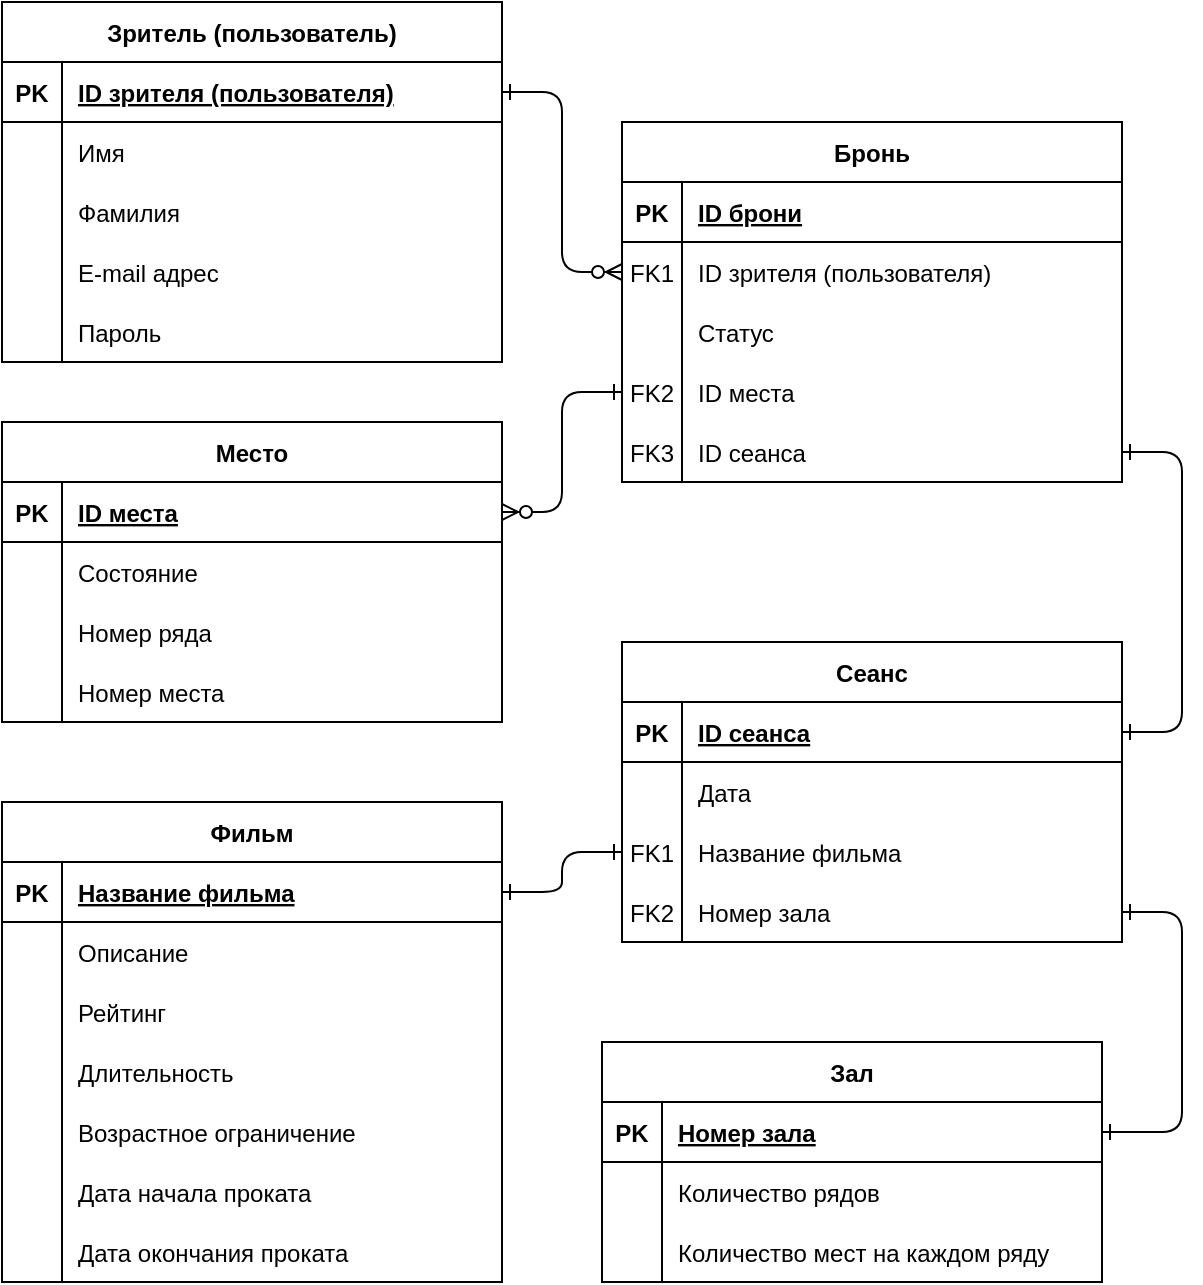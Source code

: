 <mxfile compressed="false" version="13.8.8" type="device">
  <diagram id="R2lEEEUBdFMjLlhIrx00" name="Page-1">
    <mxGraphModel dx="462" dy="803" grid="1" gridSize="10" guides="1" tooltips="1" connect="1" arrows="1" fold="1" page="1" pageScale="1" pageWidth="850" pageHeight="1100" math="0" shadow="0" extFonts="Permanent Marker^https://fonts.googleapis.com/css?family=Permanent+Marker">
      <root>
        <mxCell id="0" />
        <mxCell id="1" parent="0" />
        <mxCell id="C-vyLk0tnHw3VtMMgP7b-1" value="" style="edgeStyle=entityRelationEdgeStyle;endArrow=ERzeroToMany;startArrow=ERone;endFill=1;startFill=0;" parent="1" source="C-vyLk0tnHw3VtMMgP7b-24" target="C-vyLk0tnHw3VtMMgP7b-6" edge="1">
          <mxGeometry width="100" height="100" relative="1" as="geometry">
            <mxPoint x="340" y="720" as="sourcePoint" />
            <mxPoint x="440" y="620" as="targetPoint" />
          </mxGeometry>
        </mxCell>
        <mxCell id="C-vyLk0tnHw3VtMMgP7b-12" value="" style="edgeStyle=entityRelationEdgeStyle;endArrow=ERone;startArrow=ERone;endFill=0;startFill=0;" parent="1" source="Yhdj4WIYWF1XucsoO9qQ-97" target="C-vyLk0tnHw3VtMMgP7b-14" edge="1">
          <mxGeometry width="100" height="100" relative="1" as="geometry">
            <mxPoint x="400" y="180" as="sourcePoint" />
            <mxPoint x="460" y="205" as="targetPoint" />
          </mxGeometry>
        </mxCell>
        <mxCell id="C-vyLk0tnHw3VtMMgP7b-2" value="Бронь" style="shape=table;startSize=30;container=1;collapsible=1;childLayout=tableLayout;fixedRows=1;rowLines=0;fontStyle=1;align=center;resizeLast=1;" parent="1" vertex="1">
          <mxGeometry x="450" y="110" width="250" height="180" as="geometry" />
        </mxCell>
        <mxCell id="C-vyLk0tnHw3VtMMgP7b-3" value="" style="shape=partialRectangle;collapsible=0;dropTarget=0;pointerEvents=0;fillColor=none;points=[[0,0.5],[1,0.5]];portConstraint=eastwest;top=0;left=0;right=0;bottom=1;" parent="C-vyLk0tnHw3VtMMgP7b-2" vertex="1">
          <mxGeometry y="30" width="250" height="30" as="geometry" />
        </mxCell>
        <mxCell id="C-vyLk0tnHw3VtMMgP7b-4" value="PK" style="shape=partialRectangle;overflow=hidden;connectable=0;fillColor=none;top=0;left=0;bottom=0;right=0;fontStyle=1;" parent="C-vyLk0tnHw3VtMMgP7b-3" vertex="1">
          <mxGeometry width="30" height="30" as="geometry" />
        </mxCell>
        <mxCell id="C-vyLk0tnHw3VtMMgP7b-5" value="ID брони" style="shape=partialRectangle;overflow=hidden;connectable=0;fillColor=none;top=0;left=0;bottom=0;right=0;align=left;spacingLeft=6;fontStyle=5;" parent="C-vyLk0tnHw3VtMMgP7b-3" vertex="1">
          <mxGeometry x="30" width="220" height="30" as="geometry" />
        </mxCell>
        <mxCell id="C-vyLk0tnHw3VtMMgP7b-6" value="" style="shape=partialRectangle;collapsible=0;dropTarget=0;pointerEvents=0;fillColor=none;points=[[0,0.5],[1,0.5]];portConstraint=eastwest;top=0;left=0;right=0;bottom=0;" parent="C-vyLk0tnHw3VtMMgP7b-2" vertex="1">
          <mxGeometry y="60" width="250" height="30" as="geometry" />
        </mxCell>
        <mxCell id="C-vyLk0tnHw3VtMMgP7b-7" value="FK1" style="shape=partialRectangle;overflow=hidden;connectable=0;fillColor=none;top=0;left=0;bottom=0;right=0;" parent="C-vyLk0tnHw3VtMMgP7b-6" vertex="1">
          <mxGeometry width="30" height="30" as="geometry" />
        </mxCell>
        <mxCell id="C-vyLk0tnHw3VtMMgP7b-8" value="ID зрителя (пользователя)" style="shape=partialRectangle;overflow=hidden;connectable=0;fillColor=none;top=0;left=0;bottom=0;right=0;align=left;spacingLeft=6;fontStyle=0" parent="C-vyLk0tnHw3VtMMgP7b-6" vertex="1">
          <mxGeometry x="30" width="220" height="30" as="geometry" />
        </mxCell>
        <mxCell id="Yhdj4WIYWF1XucsoO9qQ-91" value="" style="shape=partialRectangle;collapsible=0;dropTarget=0;pointerEvents=0;fillColor=none;points=[[0,0.5],[1,0.5]];portConstraint=eastwest;top=0;left=0;right=0;bottom=0;" vertex="1" parent="C-vyLk0tnHw3VtMMgP7b-2">
          <mxGeometry y="90" width="250" height="30" as="geometry" />
        </mxCell>
        <mxCell id="Yhdj4WIYWF1XucsoO9qQ-92" value="" style="shape=partialRectangle;overflow=hidden;connectable=0;fillColor=none;top=0;left=0;bottom=0;right=0;" vertex="1" parent="Yhdj4WIYWF1XucsoO9qQ-91">
          <mxGeometry width="30" height="30" as="geometry" />
        </mxCell>
        <mxCell id="Yhdj4WIYWF1XucsoO9qQ-93" value="Статус" style="shape=partialRectangle;overflow=hidden;connectable=0;fillColor=none;top=0;left=0;bottom=0;right=0;align=left;spacingLeft=6;" vertex="1" parent="Yhdj4WIYWF1XucsoO9qQ-91">
          <mxGeometry x="30" width="220" height="30" as="geometry" />
        </mxCell>
        <mxCell id="Yhdj4WIYWF1XucsoO9qQ-94" value="" style="shape=partialRectangle;collapsible=0;dropTarget=0;pointerEvents=0;fillColor=none;points=[[0,0.5],[1,0.5]];portConstraint=eastwest;top=0;left=0;right=0;bottom=0;" vertex="1" parent="C-vyLk0tnHw3VtMMgP7b-2">
          <mxGeometry y="120" width="250" height="30" as="geometry" />
        </mxCell>
        <mxCell id="Yhdj4WIYWF1XucsoO9qQ-95" value="FK2" style="shape=partialRectangle;overflow=hidden;connectable=0;fillColor=none;top=0;left=0;bottom=0;right=0;" vertex="1" parent="Yhdj4WIYWF1XucsoO9qQ-94">
          <mxGeometry width="30" height="30" as="geometry" />
        </mxCell>
        <mxCell id="Yhdj4WIYWF1XucsoO9qQ-96" value="ID места" style="shape=partialRectangle;overflow=hidden;connectable=0;fillColor=none;top=0;left=0;bottom=0;right=0;align=left;spacingLeft=6;fontStyle=0" vertex="1" parent="Yhdj4WIYWF1XucsoO9qQ-94">
          <mxGeometry x="30" width="220" height="30" as="geometry" />
        </mxCell>
        <mxCell id="Yhdj4WIYWF1XucsoO9qQ-97" value="" style="shape=partialRectangle;collapsible=0;dropTarget=0;pointerEvents=0;fillColor=none;points=[[0,0.5],[1,0.5]];portConstraint=eastwest;top=0;left=0;right=0;bottom=0;" vertex="1" parent="C-vyLk0tnHw3VtMMgP7b-2">
          <mxGeometry y="150" width="250" height="30" as="geometry" />
        </mxCell>
        <mxCell id="Yhdj4WIYWF1XucsoO9qQ-98" value="FK3" style="shape=partialRectangle;overflow=hidden;connectable=0;fillColor=none;top=0;left=0;bottom=0;right=0;" vertex="1" parent="Yhdj4WIYWF1XucsoO9qQ-97">
          <mxGeometry width="30" height="30" as="geometry" />
        </mxCell>
        <mxCell id="Yhdj4WIYWF1XucsoO9qQ-99" value="ID сеанса" style="shape=partialRectangle;overflow=hidden;connectable=0;fillColor=none;top=0;left=0;bottom=0;right=0;align=left;spacingLeft=6;fontStyle=0" vertex="1" parent="Yhdj4WIYWF1XucsoO9qQ-97">
          <mxGeometry x="30" width="220" height="30" as="geometry" />
        </mxCell>
        <mxCell id="C-vyLk0tnHw3VtMMgP7b-13" value="Сеанс" style="shape=table;startSize=30;container=1;collapsible=1;childLayout=tableLayout;fixedRows=1;rowLines=0;fontStyle=1;align=center;resizeLast=1;" parent="1" vertex="1">
          <mxGeometry x="450" y="370" width="250" height="150" as="geometry">
            <mxRectangle x="450" y="470" width="70" height="30" as="alternateBounds" />
          </mxGeometry>
        </mxCell>
        <mxCell id="C-vyLk0tnHw3VtMMgP7b-14" value="" style="shape=partialRectangle;collapsible=0;dropTarget=0;pointerEvents=0;fillColor=none;points=[[0,0.5],[1,0.5]];portConstraint=eastwest;top=0;left=0;right=0;bottom=1;" parent="C-vyLk0tnHw3VtMMgP7b-13" vertex="1">
          <mxGeometry y="30" width="250" height="30" as="geometry" />
        </mxCell>
        <mxCell id="C-vyLk0tnHw3VtMMgP7b-15" value="PK" style="shape=partialRectangle;overflow=hidden;connectable=0;fillColor=none;top=0;left=0;bottom=0;right=0;fontStyle=1;" parent="C-vyLk0tnHw3VtMMgP7b-14" vertex="1">
          <mxGeometry width="30" height="30" as="geometry" />
        </mxCell>
        <mxCell id="C-vyLk0tnHw3VtMMgP7b-16" value="ID сеанса" style="shape=partialRectangle;overflow=hidden;connectable=0;fillColor=none;top=0;left=0;bottom=0;right=0;align=left;spacingLeft=6;fontStyle=5;" parent="C-vyLk0tnHw3VtMMgP7b-14" vertex="1">
          <mxGeometry x="30" width="220" height="30" as="geometry" />
        </mxCell>
        <mxCell id="C-vyLk0tnHw3VtMMgP7b-17" value="" style="shape=partialRectangle;collapsible=0;dropTarget=0;pointerEvents=0;fillColor=none;points=[[0,0.5],[1,0.5]];portConstraint=eastwest;top=0;left=0;right=0;bottom=0;" parent="C-vyLk0tnHw3VtMMgP7b-13" vertex="1">
          <mxGeometry y="60" width="250" height="30" as="geometry" />
        </mxCell>
        <mxCell id="C-vyLk0tnHw3VtMMgP7b-18" value="" style="shape=partialRectangle;overflow=hidden;connectable=0;fillColor=none;top=0;left=0;bottom=0;right=0;" parent="C-vyLk0tnHw3VtMMgP7b-17" vertex="1">
          <mxGeometry width="30" height="30" as="geometry" />
        </mxCell>
        <mxCell id="C-vyLk0tnHw3VtMMgP7b-19" value="Дата" style="shape=partialRectangle;overflow=hidden;connectable=0;fillColor=none;top=0;left=0;bottom=0;right=0;align=left;spacingLeft=6;" parent="C-vyLk0tnHw3VtMMgP7b-17" vertex="1">
          <mxGeometry x="30" width="220" height="30" as="geometry" />
        </mxCell>
        <mxCell id="Yhdj4WIYWF1XucsoO9qQ-45" value="" style="shape=partialRectangle;collapsible=0;dropTarget=0;pointerEvents=0;fillColor=none;points=[[0,0.5],[1,0.5]];portConstraint=eastwest;top=0;left=0;right=0;bottom=0;" vertex="1" parent="C-vyLk0tnHw3VtMMgP7b-13">
          <mxGeometry y="90" width="250" height="30" as="geometry" />
        </mxCell>
        <mxCell id="Yhdj4WIYWF1XucsoO9qQ-46" value="FK1" style="shape=partialRectangle;overflow=hidden;connectable=0;fillColor=none;top=0;left=0;bottom=0;right=0;" vertex="1" parent="Yhdj4WIYWF1XucsoO9qQ-45">
          <mxGeometry width="30" height="30" as="geometry" />
        </mxCell>
        <mxCell id="Yhdj4WIYWF1XucsoO9qQ-47" value="Название фильма" style="shape=partialRectangle;overflow=hidden;connectable=0;fillColor=none;top=0;left=0;bottom=0;right=0;align=left;spacingLeft=6;" vertex="1" parent="Yhdj4WIYWF1XucsoO9qQ-45">
          <mxGeometry x="30" width="220" height="30" as="geometry" />
        </mxCell>
        <mxCell id="Yhdj4WIYWF1XucsoO9qQ-48" value="" style="shape=partialRectangle;collapsible=0;dropTarget=0;pointerEvents=0;fillColor=none;points=[[0,0.5],[1,0.5]];portConstraint=eastwest;top=0;left=0;right=0;bottom=0;" vertex="1" parent="C-vyLk0tnHw3VtMMgP7b-13">
          <mxGeometry y="120" width="250" height="30" as="geometry" />
        </mxCell>
        <mxCell id="Yhdj4WIYWF1XucsoO9qQ-49" value="FK2" style="shape=partialRectangle;overflow=hidden;connectable=0;fillColor=none;top=0;left=0;bottom=0;right=0;" vertex="1" parent="Yhdj4WIYWF1XucsoO9qQ-48">
          <mxGeometry width="30" height="30" as="geometry" />
        </mxCell>
        <mxCell id="Yhdj4WIYWF1XucsoO9qQ-50" value="Номер зала" style="shape=partialRectangle;overflow=hidden;connectable=0;fillColor=none;top=0;left=0;bottom=0;right=0;align=left;spacingLeft=6;" vertex="1" parent="Yhdj4WIYWF1XucsoO9qQ-48">
          <mxGeometry x="30" width="220" height="30" as="geometry" />
        </mxCell>
        <mxCell id="C-vyLk0tnHw3VtMMgP7b-23" value="Зритель (пользователь)" style="shape=table;startSize=30;container=1;collapsible=1;childLayout=tableLayout;fixedRows=1;rowLines=0;fontStyle=1;align=center;resizeLast=1;" parent="1" vertex="1">
          <mxGeometry x="140" y="50" width="250" height="180" as="geometry" />
        </mxCell>
        <mxCell id="C-vyLk0tnHw3VtMMgP7b-24" value="" style="shape=partialRectangle;collapsible=0;dropTarget=0;pointerEvents=0;fillColor=none;points=[[0,0.5],[1,0.5]];portConstraint=eastwest;top=0;left=0;right=0;bottom=1;" parent="C-vyLk0tnHw3VtMMgP7b-23" vertex="1">
          <mxGeometry y="30" width="250" height="30" as="geometry" />
        </mxCell>
        <mxCell id="C-vyLk0tnHw3VtMMgP7b-25" value="PK" style="shape=partialRectangle;overflow=hidden;connectable=0;fillColor=none;top=0;left=0;bottom=0;right=0;fontStyle=1;" parent="C-vyLk0tnHw3VtMMgP7b-24" vertex="1">
          <mxGeometry width="30" height="30" as="geometry" />
        </mxCell>
        <mxCell id="C-vyLk0tnHw3VtMMgP7b-26" value="ID зрителя (пользователя)" style="shape=partialRectangle;overflow=hidden;connectable=0;fillColor=none;top=0;left=0;bottom=0;right=0;align=left;spacingLeft=6;fontStyle=5;" parent="C-vyLk0tnHw3VtMMgP7b-24" vertex="1">
          <mxGeometry x="30" width="220" height="30" as="geometry" />
        </mxCell>
        <mxCell id="C-vyLk0tnHw3VtMMgP7b-27" value="" style="shape=partialRectangle;collapsible=0;dropTarget=0;pointerEvents=0;fillColor=none;points=[[0,0.5],[1,0.5]];portConstraint=eastwest;top=0;left=0;right=0;bottom=0;" parent="C-vyLk0tnHw3VtMMgP7b-23" vertex="1">
          <mxGeometry y="60" width="250" height="30" as="geometry" />
        </mxCell>
        <mxCell id="C-vyLk0tnHw3VtMMgP7b-28" value="" style="shape=partialRectangle;overflow=hidden;connectable=0;fillColor=none;top=0;left=0;bottom=0;right=0;" parent="C-vyLk0tnHw3VtMMgP7b-27" vertex="1">
          <mxGeometry width="30" height="30" as="geometry" />
        </mxCell>
        <mxCell id="C-vyLk0tnHw3VtMMgP7b-29" value="Имя" style="shape=partialRectangle;overflow=hidden;connectable=0;fillColor=none;top=0;left=0;bottom=0;right=0;align=left;spacingLeft=6;" parent="C-vyLk0tnHw3VtMMgP7b-27" vertex="1">
          <mxGeometry x="30" width="220" height="30" as="geometry" />
        </mxCell>
        <mxCell id="Yhdj4WIYWF1XucsoO9qQ-79" value="" style="shape=partialRectangle;collapsible=0;dropTarget=0;pointerEvents=0;fillColor=none;points=[[0,0.5],[1,0.5]];portConstraint=eastwest;top=0;left=0;right=0;bottom=0;" vertex="1" parent="C-vyLk0tnHw3VtMMgP7b-23">
          <mxGeometry y="90" width="250" height="30" as="geometry" />
        </mxCell>
        <mxCell id="Yhdj4WIYWF1XucsoO9qQ-80" value="" style="shape=partialRectangle;overflow=hidden;connectable=0;fillColor=none;top=0;left=0;bottom=0;right=0;" vertex="1" parent="Yhdj4WIYWF1XucsoO9qQ-79">
          <mxGeometry width="30" height="30" as="geometry" />
        </mxCell>
        <mxCell id="Yhdj4WIYWF1XucsoO9qQ-81" value="Фамилия" style="shape=partialRectangle;overflow=hidden;connectable=0;fillColor=none;top=0;left=0;bottom=0;right=0;align=left;spacingLeft=6;" vertex="1" parent="Yhdj4WIYWF1XucsoO9qQ-79">
          <mxGeometry x="30" width="220" height="30" as="geometry" />
        </mxCell>
        <mxCell id="Yhdj4WIYWF1XucsoO9qQ-82" value="" style="shape=partialRectangle;collapsible=0;dropTarget=0;pointerEvents=0;fillColor=none;points=[[0,0.5],[1,0.5]];portConstraint=eastwest;top=0;left=0;right=0;bottom=0;" vertex="1" parent="C-vyLk0tnHw3VtMMgP7b-23">
          <mxGeometry y="120" width="250" height="30" as="geometry" />
        </mxCell>
        <mxCell id="Yhdj4WIYWF1XucsoO9qQ-83" value="" style="shape=partialRectangle;overflow=hidden;connectable=0;fillColor=none;top=0;left=0;bottom=0;right=0;" vertex="1" parent="Yhdj4WIYWF1XucsoO9qQ-82">
          <mxGeometry width="30" height="30" as="geometry" />
        </mxCell>
        <mxCell id="Yhdj4WIYWF1XucsoO9qQ-84" value="E-mail адрес" style="shape=partialRectangle;overflow=hidden;connectable=0;fillColor=none;top=0;left=0;bottom=0;right=0;align=left;spacingLeft=6;" vertex="1" parent="Yhdj4WIYWF1XucsoO9qQ-82">
          <mxGeometry x="30" width="220" height="30" as="geometry" />
        </mxCell>
        <mxCell id="Yhdj4WIYWF1XucsoO9qQ-85" value="" style="shape=partialRectangle;collapsible=0;dropTarget=0;pointerEvents=0;fillColor=none;points=[[0,0.5],[1,0.5]];portConstraint=eastwest;top=0;left=0;right=0;bottom=0;" vertex="1" parent="C-vyLk0tnHw3VtMMgP7b-23">
          <mxGeometry y="150" width="250" height="30" as="geometry" />
        </mxCell>
        <mxCell id="Yhdj4WIYWF1XucsoO9qQ-86" value="" style="shape=partialRectangle;overflow=hidden;connectable=0;fillColor=none;top=0;left=0;bottom=0;right=0;" vertex="1" parent="Yhdj4WIYWF1XucsoO9qQ-85">
          <mxGeometry width="30" height="30" as="geometry" />
        </mxCell>
        <mxCell id="Yhdj4WIYWF1XucsoO9qQ-87" value="Пароль" style="shape=partialRectangle;overflow=hidden;connectable=0;fillColor=none;top=0;left=0;bottom=0;right=0;align=left;spacingLeft=6;" vertex="1" parent="Yhdj4WIYWF1XucsoO9qQ-85">
          <mxGeometry x="30" width="220" height="30" as="geometry" />
        </mxCell>
        <mxCell id="Yhdj4WIYWF1XucsoO9qQ-9" value="Фильм" style="shape=table;startSize=30;container=1;collapsible=1;childLayout=tableLayout;fixedRows=1;rowLines=0;fontStyle=1;align=center;resizeLast=1;" vertex="1" parent="1">
          <mxGeometry x="140" y="450" width="250" height="240" as="geometry" />
        </mxCell>
        <mxCell id="Yhdj4WIYWF1XucsoO9qQ-10" value="" style="shape=partialRectangle;collapsible=0;dropTarget=0;pointerEvents=0;fillColor=none;points=[[0,0.5],[1,0.5]];portConstraint=eastwest;top=0;left=0;right=0;bottom=1;" vertex="1" parent="Yhdj4WIYWF1XucsoO9qQ-9">
          <mxGeometry y="30" width="250" height="30" as="geometry" />
        </mxCell>
        <mxCell id="Yhdj4WIYWF1XucsoO9qQ-11" value="PK" style="shape=partialRectangle;overflow=hidden;connectable=0;fillColor=none;top=0;left=0;bottom=0;right=0;fontStyle=1;" vertex="1" parent="Yhdj4WIYWF1XucsoO9qQ-10">
          <mxGeometry width="30" height="30" as="geometry" />
        </mxCell>
        <mxCell id="Yhdj4WIYWF1XucsoO9qQ-12" value="Название фильма" style="shape=partialRectangle;overflow=hidden;connectable=0;fillColor=none;top=0;left=0;bottom=0;right=0;align=left;spacingLeft=6;fontStyle=5;" vertex="1" parent="Yhdj4WIYWF1XucsoO9qQ-10">
          <mxGeometry x="30" width="220" height="30" as="geometry" />
        </mxCell>
        <mxCell id="Yhdj4WIYWF1XucsoO9qQ-13" value="" style="shape=partialRectangle;collapsible=0;dropTarget=0;pointerEvents=0;fillColor=none;points=[[0,0.5],[1,0.5]];portConstraint=eastwest;top=0;left=0;right=0;bottom=0;" vertex="1" parent="Yhdj4WIYWF1XucsoO9qQ-9">
          <mxGeometry y="60" width="250" height="30" as="geometry" />
        </mxCell>
        <mxCell id="Yhdj4WIYWF1XucsoO9qQ-14" value="" style="shape=partialRectangle;overflow=hidden;connectable=0;fillColor=none;top=0;left=0;bottom=0;right=0;" vertex="1" parent="Yhdj4WIYWF1XucsoO9qQ-13">
          <mxGeometry width="30" height="30" as="geometry" />
        </mxCell>
        <mxCell id="Yhdj4WIYWF1XucsoO9qQ-15" value="Описание" style="shape=partialRectangle;overflow=hidden;connectable=0;fillColor=none;top=0;left=0;bottom=0;right=0;align=left;spacingLeft=6;" vertex="1" parent="Yhdj4WIYWF1XucsoO9qQ-13">
          <mxGeometry x="30" width="220" height="30" as="geometry" />
        </mxCell>
        <mxCell id="Yhdj4WIYWF1XucsoO9qQ-16" value="" style="shape=partialRectangle;collapsible=0;dropTarget=0;pointerEvents=0;fillColor=none;points=[[0,0.5],[1,0.5]];portConstraint=eastwest;top=0;left=0;right=0;bottom=0;" vertex="1" parent="Yhdj4WIYWF1XucsoO9qQ-9">
          <mxGeometry y="90" width="250" height="30" as="geometry" />
        </mxCell>
        <mxCell id="Yhdj4WIYWF1XucsoO9qQ-17" value="" style="shape=partialRectangle;overflow=hidden;connectable=0;fillColor=none;top=0;left=0;bottom=0;right=0;" vertex="1" parent="Yhdj4WIYWF1XucsoO9qQ-16">
          <mxGeometry width="30" height="30" as="geometry" />
        </mxCell>
        <mxCell id="Yhdj4WIYWF1XucsoO9qQ-18" value="Рейтинг" style="shape=partialRectangle;overflow=hidden;connectable=0;fillColor=none;top=0;left=0;bottom=0;right=0;align=left;spacingLeft=6;" vertex="1" parent="Yhdj4WIYWF1XucsoO9qQ-16">
          <mxGeometry x="30" width="220" height="30" as="geometry" />
        </mxCell>
        <mxCell id="Yhdj4WIYWF1XucsoO9qQ-73" value="" style="shape=partialRectangle;collapsible=0;dropTarget=0;pointerEvents=0;fillColor=none;points=[[0,0.5],[1,0.5]];portConstraint=eastwest;top=0;left=0;right=0;bottom=0;" vertex="1" parent="Yhdj4WIYWF1XucsoO9qQ-9">
          <mxGeometry y="120" width="250" height="30" as="geometry" />
        </mxCell>
        <mxCell id="Yhdj4WIYWF1XucsoO9qQ-74" value="" style="shape=partialRectangle;overflow=hidden;connectable=0;fillColor=none;top=0;left=0;bottom=0;right=0;" vertex="1" parent="Yhdj4WIYWF1XucsoO9qQ-73">
          <mxGeometry width="30" height="30" as="geometry" />
        </mxCell>
        <mxCell id="Yhdj4WIYWF1XucsoO9qQ-75" value="Длительность" style="shape=partialRectangle;overflow=hidden;connectable=0;fillColor=none;top=0;left=0;bottom=0;right=0;align=left;spacingLeft=6;" vertex="1" parent="Yhdj4WIYWF1XucsoO9qQ-73">
          <mxGeometry x="30" width="220" height="30" as="geometry" />
        </mxCell>
        <mxCell id="Yhdj4WIYWF1XucsoO9qQ-51" value="" style="shape=partialRectangle;collapsible=0;dropTarget=0;pointerEvents=0;fillColor=none;points=[[0,0.5],[1,0.5]];portConstraint=eastwest;top=0;left=0;right=0;bottom=0;" vertex="1" parent="Yhdj4WIYWF1XucsoO9qQ-9">
          <mxGeometry y="150" width="250" height="30" as="geometry" />
        </mxCell>
        <mxCell id="Yhdj4WIYWF1XucsoO9qQ-52" value="" style="shape=partialRectangle;overflow=hidden;connectable=0;fillColor=none;top=0;left=0;bottom=0;right=0;" vertex="1" parent="Yhdj4WIYWF1XucsoO9qQ-51">
          <mxGeometry width="30" height="30" as="geometry" />
        </mxCell>
        <mxCell id="Yhdj4WIYWF1XucsoO9qQ-53" value="Возрастное ограничение" style="shape=partialRectangle;overflow=hidden;connectable=0;fillColor=none;top=0;left=0;bottom=0;right=0;align=left;spacingLeft=6;" vertex="1" parent="Yhdj4WIYWF1XucsoO9qQ-51">
          <mxGeometry x="30" width="220" height="30" as="geometry" />
        </mxCell>
        <mxCell id="Yhdj4WIYWF1XucsoO9qQ-67" value="" style="shape=partialRectangle;collapsible=0;dropTarget=0;pointerEvents=0;fillColor=none;points=[[0,0.5],[1,0.5]];portConstraint=eastwest;top=0;left=0;right=0;bottom=0;" vertex="1" parent="Yhdj4WIYWF1XucsoO9qQ-9">
          <mxGeometry y="180" width="250" height="30" as="geometry" />
        </mxCell>
        <mxCell id="Yhdj4WIYWF1XucsoO9qQ-68" value="" style="shape=partialRectangle;overflow=hidden;connectable=0;fillColor=none;top=0;left=0;bottom=0;right=0;" vertex="1" parent="Yhdj4WIYWF1XucsoO9qQ-67">
          <mxGeometry width="30" height="30" as="geometry" />
        </mxCell>
        <mxCell id="Yhdj4WIYWF1XucsoO9qQ-69" value="Дата начала проката" style="shape=partialRectangle;overflow=hidden;connectable=0;fillColor=none;top=0;left=0;bottom=0;right=0;align=left;spacingLeft=6;" vertex="1" parent="Yhdj4WIYWF1XucsoO9qQ-67">
          <mxGeometry x="30" width="220" height="30" as="geometry" />
        </mxCell>
        <mxCell id="Yhdj4WIYWF1XucsoO9qQ-70" value="" style="shape=partialRectangle;collapsible=0;dropTarget=0;pointerEvents=0;fillColor=none;points=[[0,0.5],[1,0.5]];portConstraint=eastwest;top=0;left=0;right=0;bottom=0;" vertex="1" parent="Yhdj4WIYWF1XucsoO9qQ-9">
          <mxGeometry y="210" width="250" height="30" as="geometry" />
        </mxCell>
        <mxCell id="Yhdj4WIYWF1XucsoO9qQ-71" value="" style="shape=partialRectangle;overflow=hidden;connectable=0;fillColor=none;top=0;left=0;bottom=0;right=0;" vertex="1" parent="Yhdj4WIYWF1XucsoO9qQ-70">
          <mxGeometry width="30" height="30" as="geometry" />
        </mxCell>
        <mxCell id="Yhdj4WIYWF1XucsoO9qQ-72" value="Дата окончания проката" style="shape=partialRectangle;overflow=hidden;connectable=0;fillColor=none;top=0;left=0;bottom=0;right=0;align=left;spacingLeft=6;" vertex="1" parent="Yhdj4WIYWF1XucsoO9qQ-70">
          <mxGeometry x="30" width="220" height="30" as="geometry" />
        </mxCell>
        <mxCell id="Yhdj4WIYWF1XucsoO9qQ-23" value="Зал" style="shape=table;startSize=30;container=1;collapsible=1;childLayout=tableLayout;fixedRows=1;rowLines=0;fontStyle=1;align=center;resizeLast=1;" vertex="1" parent="1">
          <mxGeometry x="440" y="570" width="250" height="120" as="geometry" />
        </mxCell>
        <mxCell id="Yhdj4WIYWF1XucsoO9qQ-24" value="" style="shape=partialRectangle;collapsible=0;dropTarget=0;pointerEvents=0;fillColor=none;points=[[0,0.5],[1,0.5]];portConstraint=eastwest;top=0;left=0;right=0;bottom=1;" vertex="1" parent="Yhdj4WIYWF1XucsoO9qQ-23">
          <mxGeometry y="30" width="250" height="30" as="geometry" />
        </mxCell>
        <mxCell id="Yhdj4WIYWF1XucsoO9qQ-25" value="PK" style="shape=partialRectangle;overflow=hidden;connectable=0;fillColor=none;top=0;left=0;bottom=0;right=0;fontStyle=1;" vertex="1" parent="Yhdj4WIYWF1XucsoO9qQ-24">
          <mxGeometry width="30" height="30" as="geometry" />
        </mxCell>
        <mxCell id="Yhdj4WIYWF1XucsoO9qQ-26" value="Номер зала" style="shape=partialRectangle;overflow=hidden;connectable=0;fillColor=none;top=0;left=0;bottom=0;right=0;align=left;spacingLeft=6;fontStyle=5;" vertex="1" parent="Yhdj4WIYWF1XucsoO9qQ-24">
          <mxGeometry x="30" width="220" height="30" as="geometry" />
        </mxCell>
        <mxCell id="Yhdj4WIYWF1XucsoO9qQ-27" value="" style="shape=partialRectangle;collapsible=0;dropTarget=0;pointerEvents=0;fillColor=none;points=[[0,0.5],[1,0.5]];portConstraint=eastwest;top=0;left=0;right=0;bottom=0;" vertex="1" parent="Yhdj4WIYWF1XucsoO9qQ-23">
          <mxGeometry y="60" width="250" height="30" as="geometry" />
        </mxCell>
        <mxCell id="Yhdj4WIYWF1XucsoO9qQ-28" value="" style="shape=partialRectangle;overflow=hidden;connectable=0;fillColor=none;top=0;left=0;bottom=0;right=0;" vertex="1" parent="Yhdj4WIYWF1XucsoO9qQ-27">
          <mxGeometry width="30" height="30" as="geometry" />
        </mxCell>
        <mxCell id="Yhdj4WIYWF1XucsoO9qQ-29" value="Количество рядов" style="shape=partialRectangle;overflow=hidden;connectable=0;fillColor=none;top=0;left=0;bottom=0;right=0;align=left;spacingLeft=6;" vertex="1" parent="Yhdj4WIYWF1XucsoO9qQ-27">
          <mxGeometry x="30" width="220" height="30" as="geometry" />
        </mxCell>
        <mxCell id="Yhdj4WIYWF1XucsoO9qQ-30" value="" style="shape=partialRectangle;collapsible=0;dropTarget=0;pointerEvents=0;fillColor=none;points=[[0,0.5],[1,0.5]];portConstraint=eastwest;top=0;left=0;right=0;bottom=0;" vertex="1" parent="Yhdj4WIYWF1XucsoO9qQ-23">
          <mxGeometry y="90" width="250" height="30" as="geometry" />
        </mxCell>
        <mxCell id="Yhdj4WIYWF1XucsoO9qQ-31" value="" style="shape=partialRectangle;overflow=hidden;connectable=0;fillColor=none;top=0;left=0;bottom=0;right=0;" vertex="1" parent="Yhdj4WIYWF1XucsoO9qQ-30">
          <mxGeometry width="30" height="30" as="geometry" />
        </mxCell>
        <mxCell id="Yhdj4WIYWF1XucsoO9qQ-32" value="Количество мест на каждом ряду" style="shape=partialRectangle;overflow=hidden;connectable=0;fillColor=none;top=0;left=0;bottom=0;right=0;align=left;spacingLeft=6;" vertex="1" parent="Yhdj4WIYWF1XucsoO9qQ-30">
          <mxGeometry x="30" width="220" height="30" as="geometry" />
        </mxCell>
        <mxCell id="Yhdj4WIYWF1XucsoO9qQ-33" value="Место" style="shape=table;startSize=30;container=1;collapsible=1;childLayout=tableLayout;fixedRows=1;rowLines=0;fontStyle=1;align=center;resizeLast=1;" vertex="1" parent="1">
          <mxGeometry x="140" y="260" width="250" height="150" as="geometry" />
        </mxCell>
        <mxCell id="Yhdj4WIYWF1XucsoO9qQ-34" value="" style="shape=partialRectangle;collapsible=0;dropTarget=0;pointerEvents=0;fillColor=none;points=[[0,0.5],[1,0.5]];portConstraint=eastwest;top=0;left=0;right=0;bottom=1;" vertex="1" parent="Yhdj4WIYWF1XucsoO9qQ-33">
          <mxGeometry y="30" width="250" height="30" as="geometry" />
        </mxCell>
        <mxCell id="Yhdj4WIYWF1XucsoO9qQ-35" value="PK" style="shape=partialRectangle;overflow=hidden;connectable=0;fillColor=none;top=0;left=0;bottom=0;right=0;fontStyle=1;" vertex="1" parent="Yhdj4WIYWF1XucsoO9qQ-34">
          <mxGeometry width="30" height="30" as="geometry" />
        </mxCell>
        <mxCell id="Yhdj4WIYWF1XucsoO9qQ-36" value="ID места" style="shape=partialRectangle;overflow=hidden;connectable=0;fillColor=none;top=0;left=0;bottom=0;right=0;align=left;spacingLeft=6;fontStyle=5;" vertex="1" parent="Yhdj4WIYWF1XucsoO9qQ-34">
          <mxGeometry x="30" width="220" height="30" as="geometry" />
        </mxCell>
        <mxCell id="Yhdj4WIYWF1XucsoO9qQ-37" value="" style="shape=partialRectangle;collapsible=0;dropTarget=0;pointerEvents=0;fillColor=none;points=[[0,0.5],[1,0.5]];portConstraint=eastwest;top=0;left=0;right=0;bottom=0;" vertex="1" parent="Yhdj4WIYWF1XucsoO9qQ-33">
          <mxGeometry y="60" width="250" height="30" as="geometry" />
        </mxCell>
        <mxCell id="Yhdj4WIYWF1XucsoO9qQ-38" value="" style="shape=partialRectangle;overflow=hidden;connectable=0;fillColor=none;top=0;left=0;bottom=0;right=0;" vertex="1" parent="Yhdj4WIYWF1XucsoO9qQ-37">
          <mxGeometry width="30" height="30" as="geometry" />
        </mxCell>
        <mxCell id="Yhdj4WIYWF1XucsoO9qQ-39" value="Состояние" style="shape=partialRectangle;overflow=hidden;connectable=0;fillColor=none;top=0;left=0;bottom=0;right=0;align=left;spacingLeft=6;" vertex="1" parent="Yhdj4WIYWF1XucsoO9qQ-37">
          <mxGeometry x="30" width="220" height="30" as="geometry" />
        </mxCell>
        <mxCell id="Yhdj4WIYWF1XucsoO9qQ-40" value="" style="shape=partialRectangle;collapsible=0;dropTarget=0;pointerEvents=0;fillColor=none;points=[[0,0.5],[1,0.5]];portConstraint=eastwest;top=0;left=0;right=0;bottom=0;" vertex="1" parent="Yhdj4WIYWF1XucsoO9qQ-33">
          <mxGeometry y="90" width="250" height="30" as="geometry" />
        </mxCell>
        <mxCell id="Yhdj4WIYWF1XucsoO9qQ-41" value="" style="shape=partialRectangle;overflow=hidden;connectable=0;fillColor=none;top=0;left=0;bottom=0;right=0;" vertex="1" parent="Yhdj4WIYWF1XucsoO9qQ-40">
          <mxGeometry width="30" height="30" as="geometry" />
        </mxCell>
        <mxCell id="Yhdj4WIYWF1XucsoO9qQ-42" value="Номер ряда" style="shape=partialRectangle;overflow=hidden;connectable=0;fillColor=none;top=0;left=0;bottom=0;right=0;align=left;spacingLeft=6;" vertex="1" parent="Yhdj4WIYWF1XucsoO9qQ-40">
          <mxGeometry x="30" width="220" height="30" as="geometry" />
        </mxCell>
        <mxCell id="Yhdj4WIYWF1XucsoO9qQ-76" value="" style="shape=partialRectangle;collapsible=0;dropTarget=0;pointerEvents=0;fillColor=none;points=[[0,0.5],[1,0.5]];portConstraint=eastwest;top=0;left=0;right=0;bottom=0;" vertex="1" parent="Yhdj4WIYWF1XucsoO9qQ-33">
          <mxGeometry y="120" width="250" height="30" as="geometry" />
        </mxCell>
        <mxCell id="Yhdj4WIYWF1XucsoO9qQ-77" value="" style="shape=partialRectangle;overflow=hidden;connectable=0;fillColor=none;top=0;left=0;bottom=0;right=0;" vertex="1" parent="Yhdj4WIYWF1XucsoO9qQ-76">
          <mxGeometry width="30" height="30" as="geometry" />
        </mxCell>
        <mxCell id="Yhdj4WIYWF1XucsoO9qQ-78" value="Номер места" style="shape=partialRectangle;overflow=hidden;connectable=0;fillColor=none;top=0;left=0;bottom=0;right=0;align=left;spacingLeft=6;" vertex="1" parent="Yhdj4WIYWF1XucsoO9qQ-76">
          <mxGeometry x="30" width="220" height="30" as="geometry" />
        </mxCell>
        <mxCell id="Yhdj4WIYWF1XucsoO9qQ-100" value="" style="edgeStyle=entityRelationEdgeStyle;endArrow=ERzeroToMany;startArrow=ERone;endFill=1;startFill=0;" edge="1" parent="1" source="Yhdj4WIYWF1XucsoO9qQ-94" target="Yhdj4WIYWF1XucsoO9qQ-34">
          <mxGeometry width="100" height="100" relative="1" as="geometry">
            <mxPoint x="180" y="410.0" as="sourcePoint" />
            <mxPoint x="270" y="450.0" as="targetPoint" />
          </mxGeometry>
        </mxCell>
        <mxCell id="Yhdj4WIYWF1XucsoO9qQ-102" value="" style="edgeStyle=entityRelationEdgeStyle;endArrow=ERone;startArrow=ERone;endFill=0;startFill=0;" edge="1" parent="1" source="Yhdj4WIYWF1XucsoO9qQ-45" target="Yhdj4WIYWF1XucsoO9qQ-10">
          <mxGeometry width="100" height="100" relative="1" as="geometry">
            <mxPoint x="690" y="640" as="sourcePoint" />
            <mxPoint x="690" y="755" as="targetPoint" />
          </mxGeometry>
        </mxCell>
        <mxCell id="Yhdj4WIYWF1XucsoO9qQ-103" value="" style="edgeStyle=entityRelationEdgeStyle;endArrow=ERone;startArrow=ERone;endFill=0;startFill=0;" edge="1" parent="1" source="Yhdj4WIYWF1XucsoO9qQ-48" target="Yhdj4WIYWF1XucsoO9qQ-24">
          <mxGeometry width="100" height="100" relative="1" as="geometry">
            <mxPoint x="720" y="360" as="sourcePoint" />
            <mxPoint x="720" y="475" as="targetPoint" />
          </mxGeometry>
        </mxCell>
      </root>
    </mxGraphModel>
  </diagram>
</mxfile>
